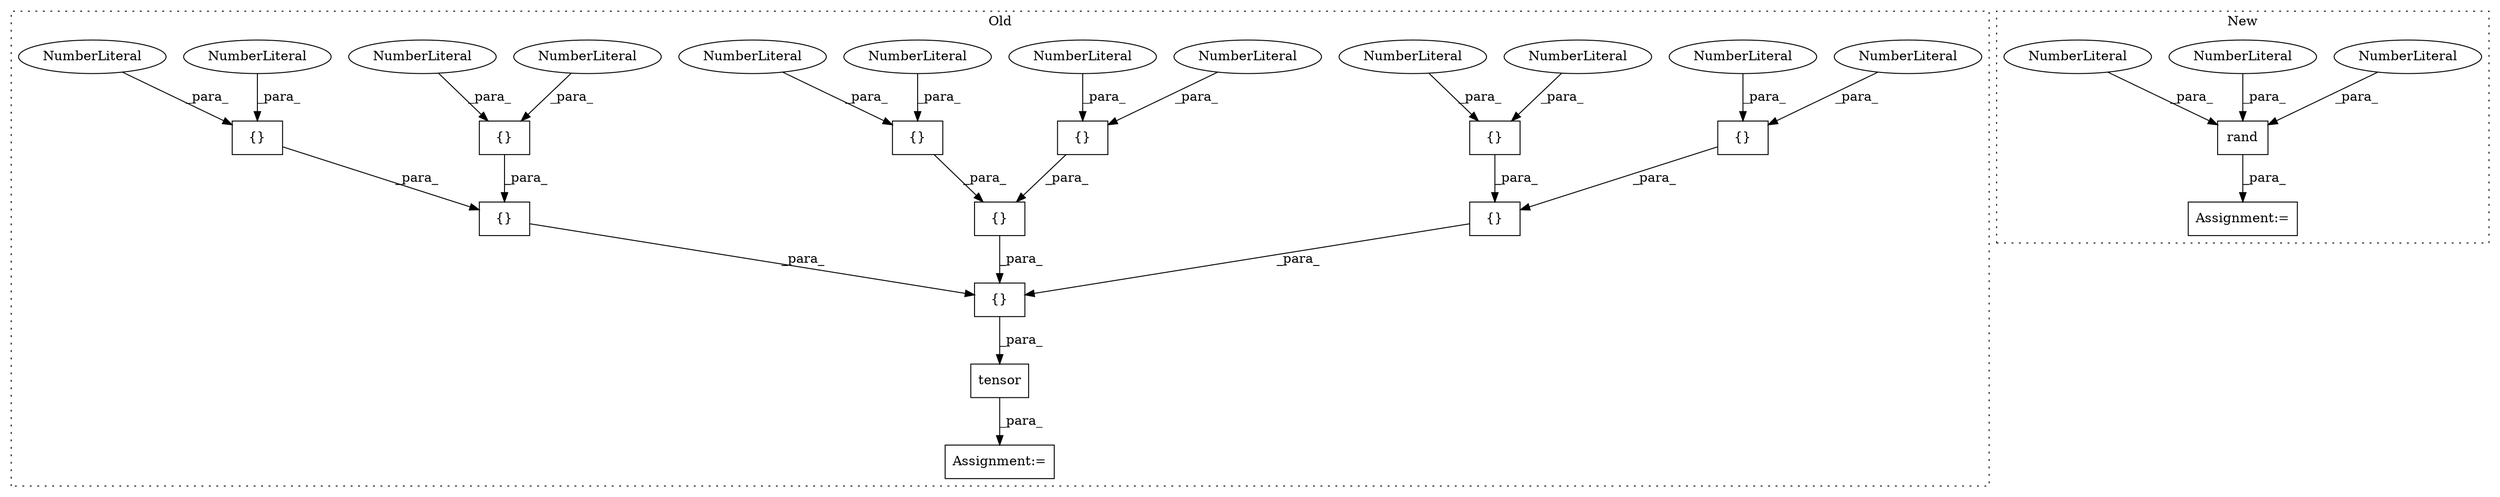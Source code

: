 digraph G {
subgraph cluster0 {
1 [label="{}" a="4" s="1632,1648" l="1,1" shape="box"];
4 [label="Assignment:=" a="7" s="1584" l="1" shape="box"];
5 [label="NumberLiteral" a="34" s="1641" l="7" shape="ellipse"];
6 [label="NumberLiteral" a="34" s="1633" l="7" shape="ellipse"];
7 [label="{}" a="4" s="1686,1700" l="1,1" shape="box"];
8 [label="NumberLiteral" a="34" s="1687" l="6" shape="ellipse"];
9 [label="{}" a="4" s="1613,1718" l="1,1" shape="box"];
10 [label="NumberLiteral" a="34" s="1694" l="6" shape="ellipse"];
11 [label="{}" a="4" s="1668,1682" l="1,1" shape="box"];
12 [label="NumberLiteral" a="34" s="1676" l="6" shape="ellipse"];
13 [label="NumberLiteral" a="34" s="1669" l="6" shape="ellipse"];
16 [label="{}" a="4" s="1702,1716" l="1,1" shape="box"];
18 [label="NumberLiteral" a="34" s="1703" l="6" shape="ellipse"];
19 [label="NumberLiteral" a="34" s="1710" l="6" shape="ellipse"];
20 [label="{}" a="4" s="1685,1717" l="1,1" shape="box"];
21 [label="tensor" a="32" s="1591,1719" l="7,1" shape="box"];
22 [label="{}" a="4" s="1615,1630" l="1,1" shape="box"];
23 [label="NumberLiteral" a="34" s="1623" l="7" shape="ellipse"];
24 [label="{}" a="4" s="1652,1666" l="1,1" shape="box"];
25 [label="NumberLiteral" a="34" s="1660" l="6" shape="ellipse"];
26 [label="NumberLiteral" a="34" s="1653" l="6" shape="ellipse"];
27 [label="{}" a="4" s="1614,1649" l="1,1" shape="box"];
28 [label="NumberLiteral" a="34" s="1616" l="6" shape="ellipse"];
29 [label="{}" a="4" s="1651,1683" l="1,1" shape="box"];
label = "Old";
style="dotted";
}
subgraph cluster1 {
2 [label="rand" a="32" s="1581,1591" l="5,1" shape="box"];
3 [label="Assignment:=" a="7" s="1605" l="1" shape="box"];
14 [label="NumberLiteral" a="34" s="1586" l="1" shape="ellipse"];
15 [label="NumberLiteral" a="34" s="1588" l="1" shape="ellipse"];
17 [label="NumberLiteral" a="34" s="1590" l="1" shape="ellipse"];
label = "New";
style="dotted";
}
1 -> 27 [label="_para_"];
2 -> 3 [label="_para_"];
5 -> 1 [label="_para_"];
6 -> 1 [label="_para_"];
7 -> 20 [label="_para_"];
8 -> 7 [label="_para_"];
9 -> 21 [label="_para_"];
10 -> 7 [label="_para_"];
11 -> 29 [label="_para_"];
12 -> 11 [label="_para_"];
13 -> 11 [label="_para_"];
14 -> 2 [label="_para_"];
15 -> 2 [label="_para_"];
16 -> 20 [label="_para_"];
17 -> 2 [label="_para_"];
18 -> 16 [label="_para_"];
19 -> 16 [label="_para_"];
20 -> 9 [label="_para_"];
21 -> 4 [label="_para_"];
22 -> 27 [label="_para_"];
23 -> 22 [label="_para_"];
24 -> 29 [label="_para_"];
25 -> 24 [label="_para_"];
26 -> 24 [label="_para_"];
27 -> 9 [label="_para_"];
28 -> 22 [label="_para_"];
29 -> 9 [label="_para_"];
}